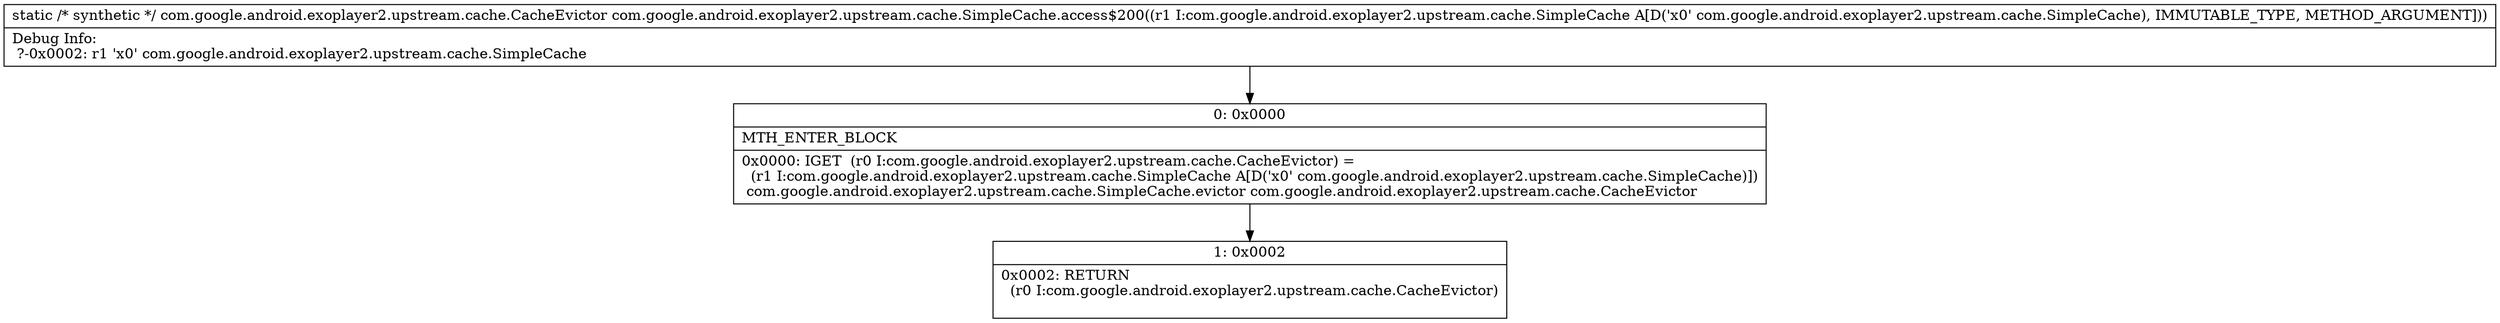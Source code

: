 digraph "CFG forcom.google.android.exoplayer2.upstream.cache.SimpleCache.access$200(Lcom\/google\/android\/exoplayer2\/upstream\/cache\/SimpleCache;)Lcom\/google\/android\/exoplayer2\/upstream\/cache\/CacheEvictor;" {
Node_0 [shape=record,label="{0\:\ 0x0000|MTH_ENTER_BLOCK\l|0x0000: IGET  (r0 I:com.google.android.exoplayer2.upstream.cache.CacheEvictor) = \l  (r1 I:com.google.android.exoplayer2.upstream.cache.SimpleCache A[D('x0' com.google.android.exoplayer2.upstream.cache.SimpleCache)])\l com.google.android.exoplayer2.upstream.cache.SimpleCache.evictor com.google.android.exoplayer2.upstream.cache.CacheEvictor \l}"];
Node_1 [shape=record,label="{1\:\ 0x0002|0x0002: RETURN  \l  (r0 I:com.google.android.exoplayer2.upstream.cache.CacheEvictor)\l \l}"];
MethodNode[shape=record,label="{static \/* synthetic *\/ com.google.android.exoplayer2.upstream.cache.CacheEvictor com.google.android.exoplayer2.upstream.cache.SimpleCache.access$200((r1 I:com.google.android.exoplayer2.upstream.cache.SimpleCache A[D('x0' com.google.android.exoplayer2.upstream.cache.SimpleCache), IMMUTABLE_TYPE, METHOD_ARGUMENT]))  | Debug Info:\l  ?\-0x0002: r1 'x0' com.google.android.exoplayer2.upstream.cache.SimpleCache\l}"];
MethodNode -> Node_0;
Node_0 -> Node_1;
}

